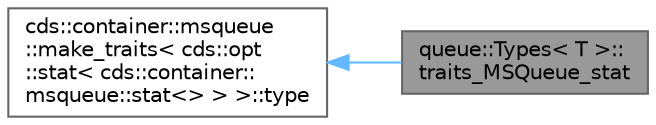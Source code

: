 digraph "queue::Types&lt; T &gt;::traits_MSQueue_stat"
{
 // LATEX_PDF_SIZE
  bgcolor="transparent";
  edge [fontname=Helvetica,fontsize=10,labelfontname=Helvetica,labelfontsize=10];
  node [fontname=Helvetica,fontsize=10,shape=box,height=0.2,width=0.4];
  rankdir="LR";
  Node1 [id="Node000001",label="queue::Types\< T \>::\ltraits_MSQueue_stat",height=0.2,width=0.4,color="gray40", fillcolor="grey60", style="filled", fontcolor="black",tooltip=" "];
  Node2 -> Node1 [id="edge1_Node000001_Node000002",dir="back",color="steelblue1",style="solid",tooltip=" "];
  Node2 [id="Node000002",label="cds::container::msqueue\l::make_traits\< cds::opt\l::stat\< cds::container::\lmsqueue::stat\<\> \> \>::type",height=0.2,width=0.4,color="gray40", fillcolor="white", style="filled",tooltip=" "];
}
